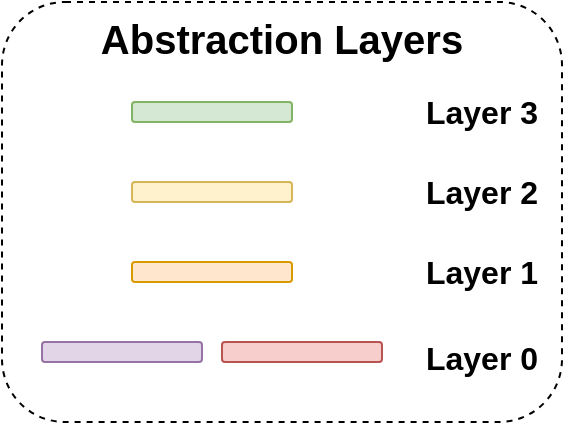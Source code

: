 <mxfile version="14.6.13" type="device"><diagram id="sXApr5l8cHNMMn46Sn5Y" name="Page-1"><mxGraphModel dx="5540" dy="2873" grid="1" gridSize="10" guides="1" tooltips="1" connect="1" arrows="1" fold="1" page="1" pageScale="1" pageWidth="1920" pageHeight="1200" math="0" shadow="0"><root><mxCell id="0"/><mxCell id="1" parent="0"/><mxCell id="LFneZGR7GEnt0X8QTbDd-1" value="Abstraction Layers" style="rounded=1;whiteSpace=wrap;html=1;fontSize=20;align=center;fillColor=none;dashed=1;verticalAlign=top;fontStyle=1" vertex="1" parent="1"><mxGeometry x="820" y="460" width="280" height="210" as="geometry"/></mxCell><mxCell id="LFneZGR7GEnt0X8QTbDd-2" value="" style="rounded=1;whiteSpace=wrap;html=1;fontSize=12;strokeColor=#d6b656;align=left;fillColor=#fff2cc;" vertex="1" parent="1"><mxGeometry x="885" y="550" width="80" height="10" as="geometry"/></mxCell><mxCell id="LFneZGR7GEnt0X8QTbDd-3" value="" style="rounded=1;whiteSpace=wrap;html=1;fontSize=12;strokeColor=#b85450;align=left;fillColor=#f8cecc;" vertex="1" parent="1"><mxGeometry x="930" y="630" width="80" height="10" as="geometry"/></mxCell><mxCell id="LFneZGR7GEnt0X8QTbDd-4" value="" style="rounded=1;whiteSpace=wrap;html=1;fontSize=12;strokeColor=#9673a6;align=left;fillColor=#e1d5e7;" vertex="1" parent="1"><mxGeometry x="840" y="630" width="80" height="10" as="geometry"/></mxCell><mxCell id="LFneZGR7GEnt0X8QTbDd-5" value="" style="rounded=1;whiteSpace=wrap;html=1;fontSize=12;strokeColor=#d79b00;align=left;fillColor=#ffe6cc;" vertex="1" parent="1"><mxGeometry x="885" y="590" width="80" height="10" as="geometry"/></mxCell><mxCell id="LFneZGR7GEnt0X8QTbDd-6" value="" style="rounded=1;whiteSpace=wrap;html=1;fontSize=12;strokeColor=#82b366;align=left;fillColor=#d5e8d4;" vertex="1" parent="1"><mxGeometry x="885" y="510" width="80" height="10" as="geometry"/></mxCell><mxCell id="LFneZGR7GEnt0X8QTbDd-7" value="Layer 0" style="text;html=1;strokeColor=none;fillColor=none;align=center;verticalAlign=middle;whiteSpace=wrap;rounded=0;fontStyle=1;fontSize=16;" vertex="1" parent="1"><mxGeometry x="1030" y="630" width="60" height="15" as="geometry"/></mxCell><mxCell id="LFneZGR7GEnt0X8QTbDd-8" value="Layer 1" style="text;html=1;strokeColor=none;fillColor=none;align=center;verticalAlign=middle;whiteSpace=wrap;rounded=0;fontStyle=1;fontSize=16;" vertex="1" parent="1"><mxGeometry x="1030" y="585" width="60" height="20" as="geometry"/></mxCell><mxCell id="LFneZGR7GEnt0X8QTbDd-9" value="Layer 2" style="text;html=1;strokeColor=none;fillColor=none;align=center;verticalAlign=middle;whiteSpace=wrap;rounded=0;fontStyle=1;fontSize=16;" vertex="1" parent="1"><mxGeometry x="1030" y="545" width="60" height="20" as="geometry"/></mxCell><mxCell id="LFneZGR7GEnt0X8QTbDd-10" value="Layer 3" style="text;html=1;strokeColor=none;fillColor=none;align=center;verticalAlign=middle;whiteSpace=wrap;rounded=0;fontStyle=1;fontSize=16;" vertex="1" parent="1"><mxGeometry x="1030" y="505" width="60" height="20" as="geometry"/></mxCell></root></mxGraphModel></diagram></mxfile>
